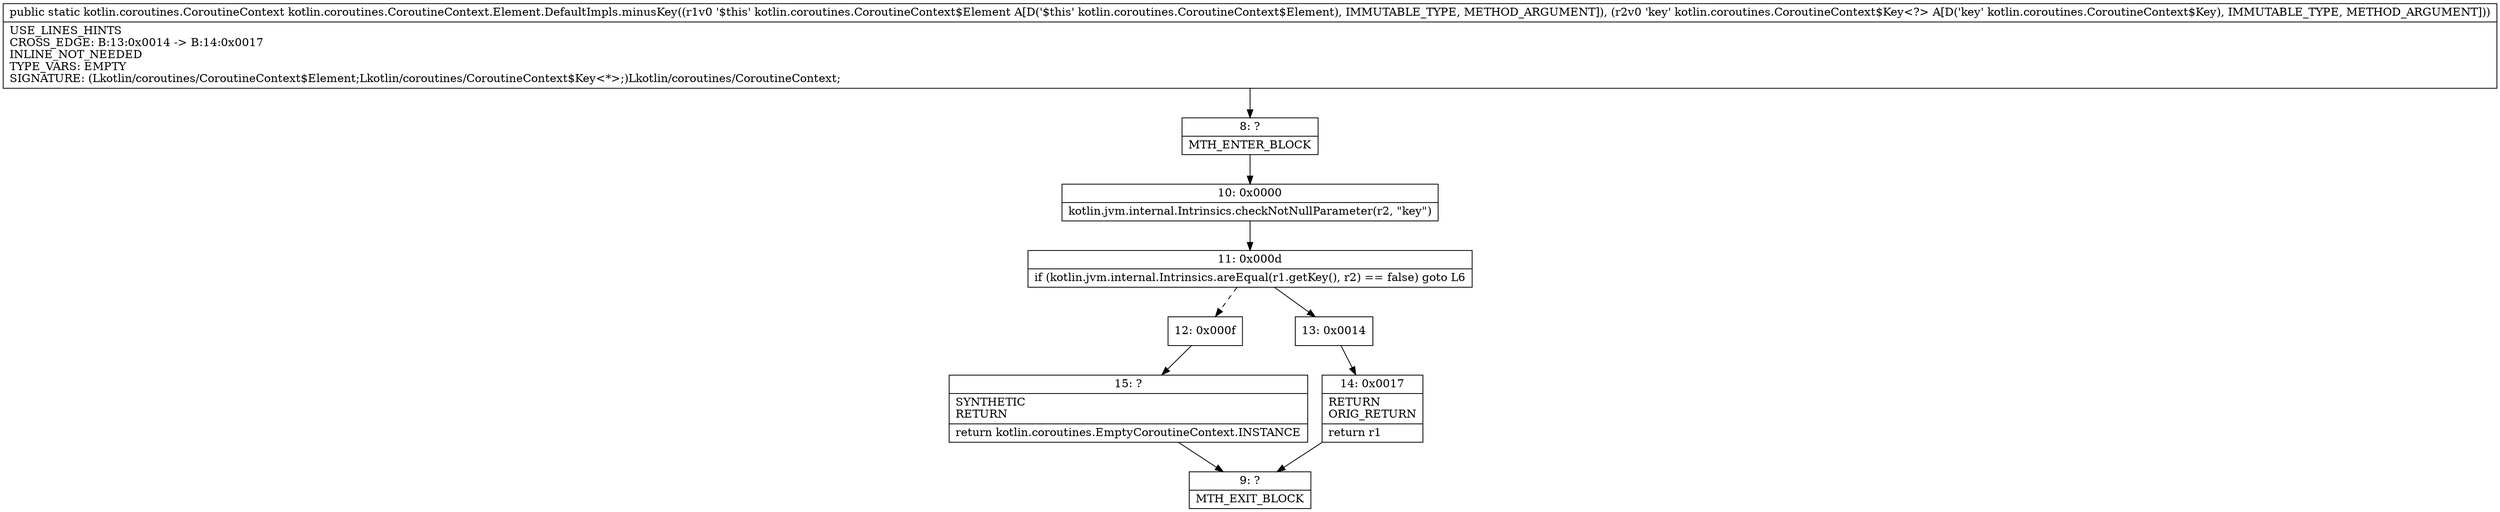 digraph "CFG forkotlin.coroutines.CoroutineContext.Element.DefaultImpls.minusKey(Lkotlin\/coroutines\/CoroutineContext$Element;Lkotlin\/coroutines\/CoroutineContext$Key;)Lkotlin\/coroutines\/CoroutineContext;" {
Node_8 [shape=record,label="{8\:\ ?|MTH_ENTER_BLOCK\l}"];
Node_10 [shape=record,label="{10\:\ 0x0000|kotlin.jvm.internal.Intrinsics.checkNotNullParameter(r2, \"key\")\l}"];
Node_11 [shape=record,label="{11\:\ 0x000d|if (kotlin.jvm.internal.Intrinsics.areEqual(r1.getKey(), r2) == false) goto L6\l}"];
Node_12 [shape=record,label="{12\:\ 0x000f}"];
Node_15 [shape=record,label="{15\:\ ?|SYNTHETIC\lRETURN\l|return kotlin.coroutines.EmptyCoroutineContext.INSTANCE\l}"];
Node_9 [shape=record,label="{9\:\ ?|MTH_EXIT_BLOCK\l}"];
Node_13 [shape=record,label="{13\:\ 0x0014}"];
Node_14 [shape=record,label="{14\:\ 0x0017|RETURN\lORIG_RETURN\l|return r1\l}"];
MethodNode[shape=record,label="{public static kotlin.coroutines.CoroutineContext kotlin.coroutines.CoroutineContext.Element.DefaultImpls.minusKey((r1v0 '$this' kotlin.coroutines.CoroutineContext$Element A[D('$this' kotlin.coroutines.CoroutineContext$Element), IMMUTABLE_TYPE, METHOD_ARGUMENT]), (r2v0 'key' kotlin.coroutines.CoroutineContext$Key\<?\> A[D('key' kotlin.coroutines.CoroutineContext$Key), IMMUTABLE_TYPE, METHOD_ARGUMENT]))  | USE_LINES_HINTS\lCROSS_EDGE: B:13:0x0014 \-\> B:14:0x0017\lINLINE_NOT_NEEDED\lTYPE_VARS: EMPTY\lSIGNATURE: (Lkotlin\/coroutines\/CoroutineContext$Element;Lkotlin\/coroutines\/CoroutineContext$Key\<*\>;)Lkotlin\/coroutines\/CoroutineContext;\l}"];
MethodNode -> Node_8;Node_8 -> Node_10;
Node_10 -> Node_11;
Node_11 -> Node_12[style=dashed];
Node_11 -> Node_13;
Node_12 -> Node_15;
Node_15 -> Node_9;
Node_13 -> Node_14;
Node_14 -> Node_9;
}

